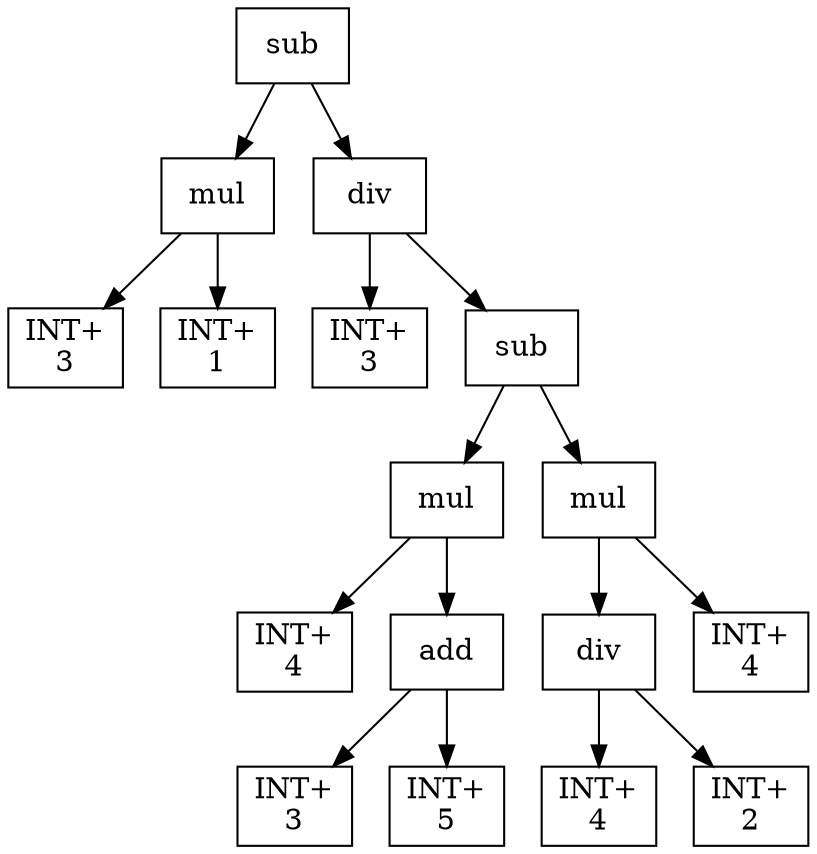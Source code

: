 digraph expr {
  node [shape=box];
  n1 [label="sub"];
  n2 [label="mul"];
  n3 [label="INT+\n3"];
  n4 [label="INT+\n1"];
  n2 -> n3;
  n2 -> n4;
  n5 [label="div"];
  n6 [label="INT+\n3"];
  n7 [label="sub"];
  n8 [label="mul"];
  n9 [label="INT+\n4"];
  n10 [label="add"];
  n11 [label="INT+\n3"];
  n12 [label="INT+\n5"];
  n10 -> n11;
  n10 -> n12;
  n8 -> n9;
  n8 -> n10;
  n13 [label="mul"];
  n14 [label="div"];
  n15 [label="INT+\n4"];
  n16 [label="INT+\n2"];
  n14 -> n15;
  n14 -> n16;
  n17 [label="INT+\n4"];
  n13 -> n14;
  n13 -> n17;
  n7 -> n8;
  n7 -> n13;
  n5 -> n6;
  n5 -> n7;
  n1 -> n2;
  n1 -> n5;
}